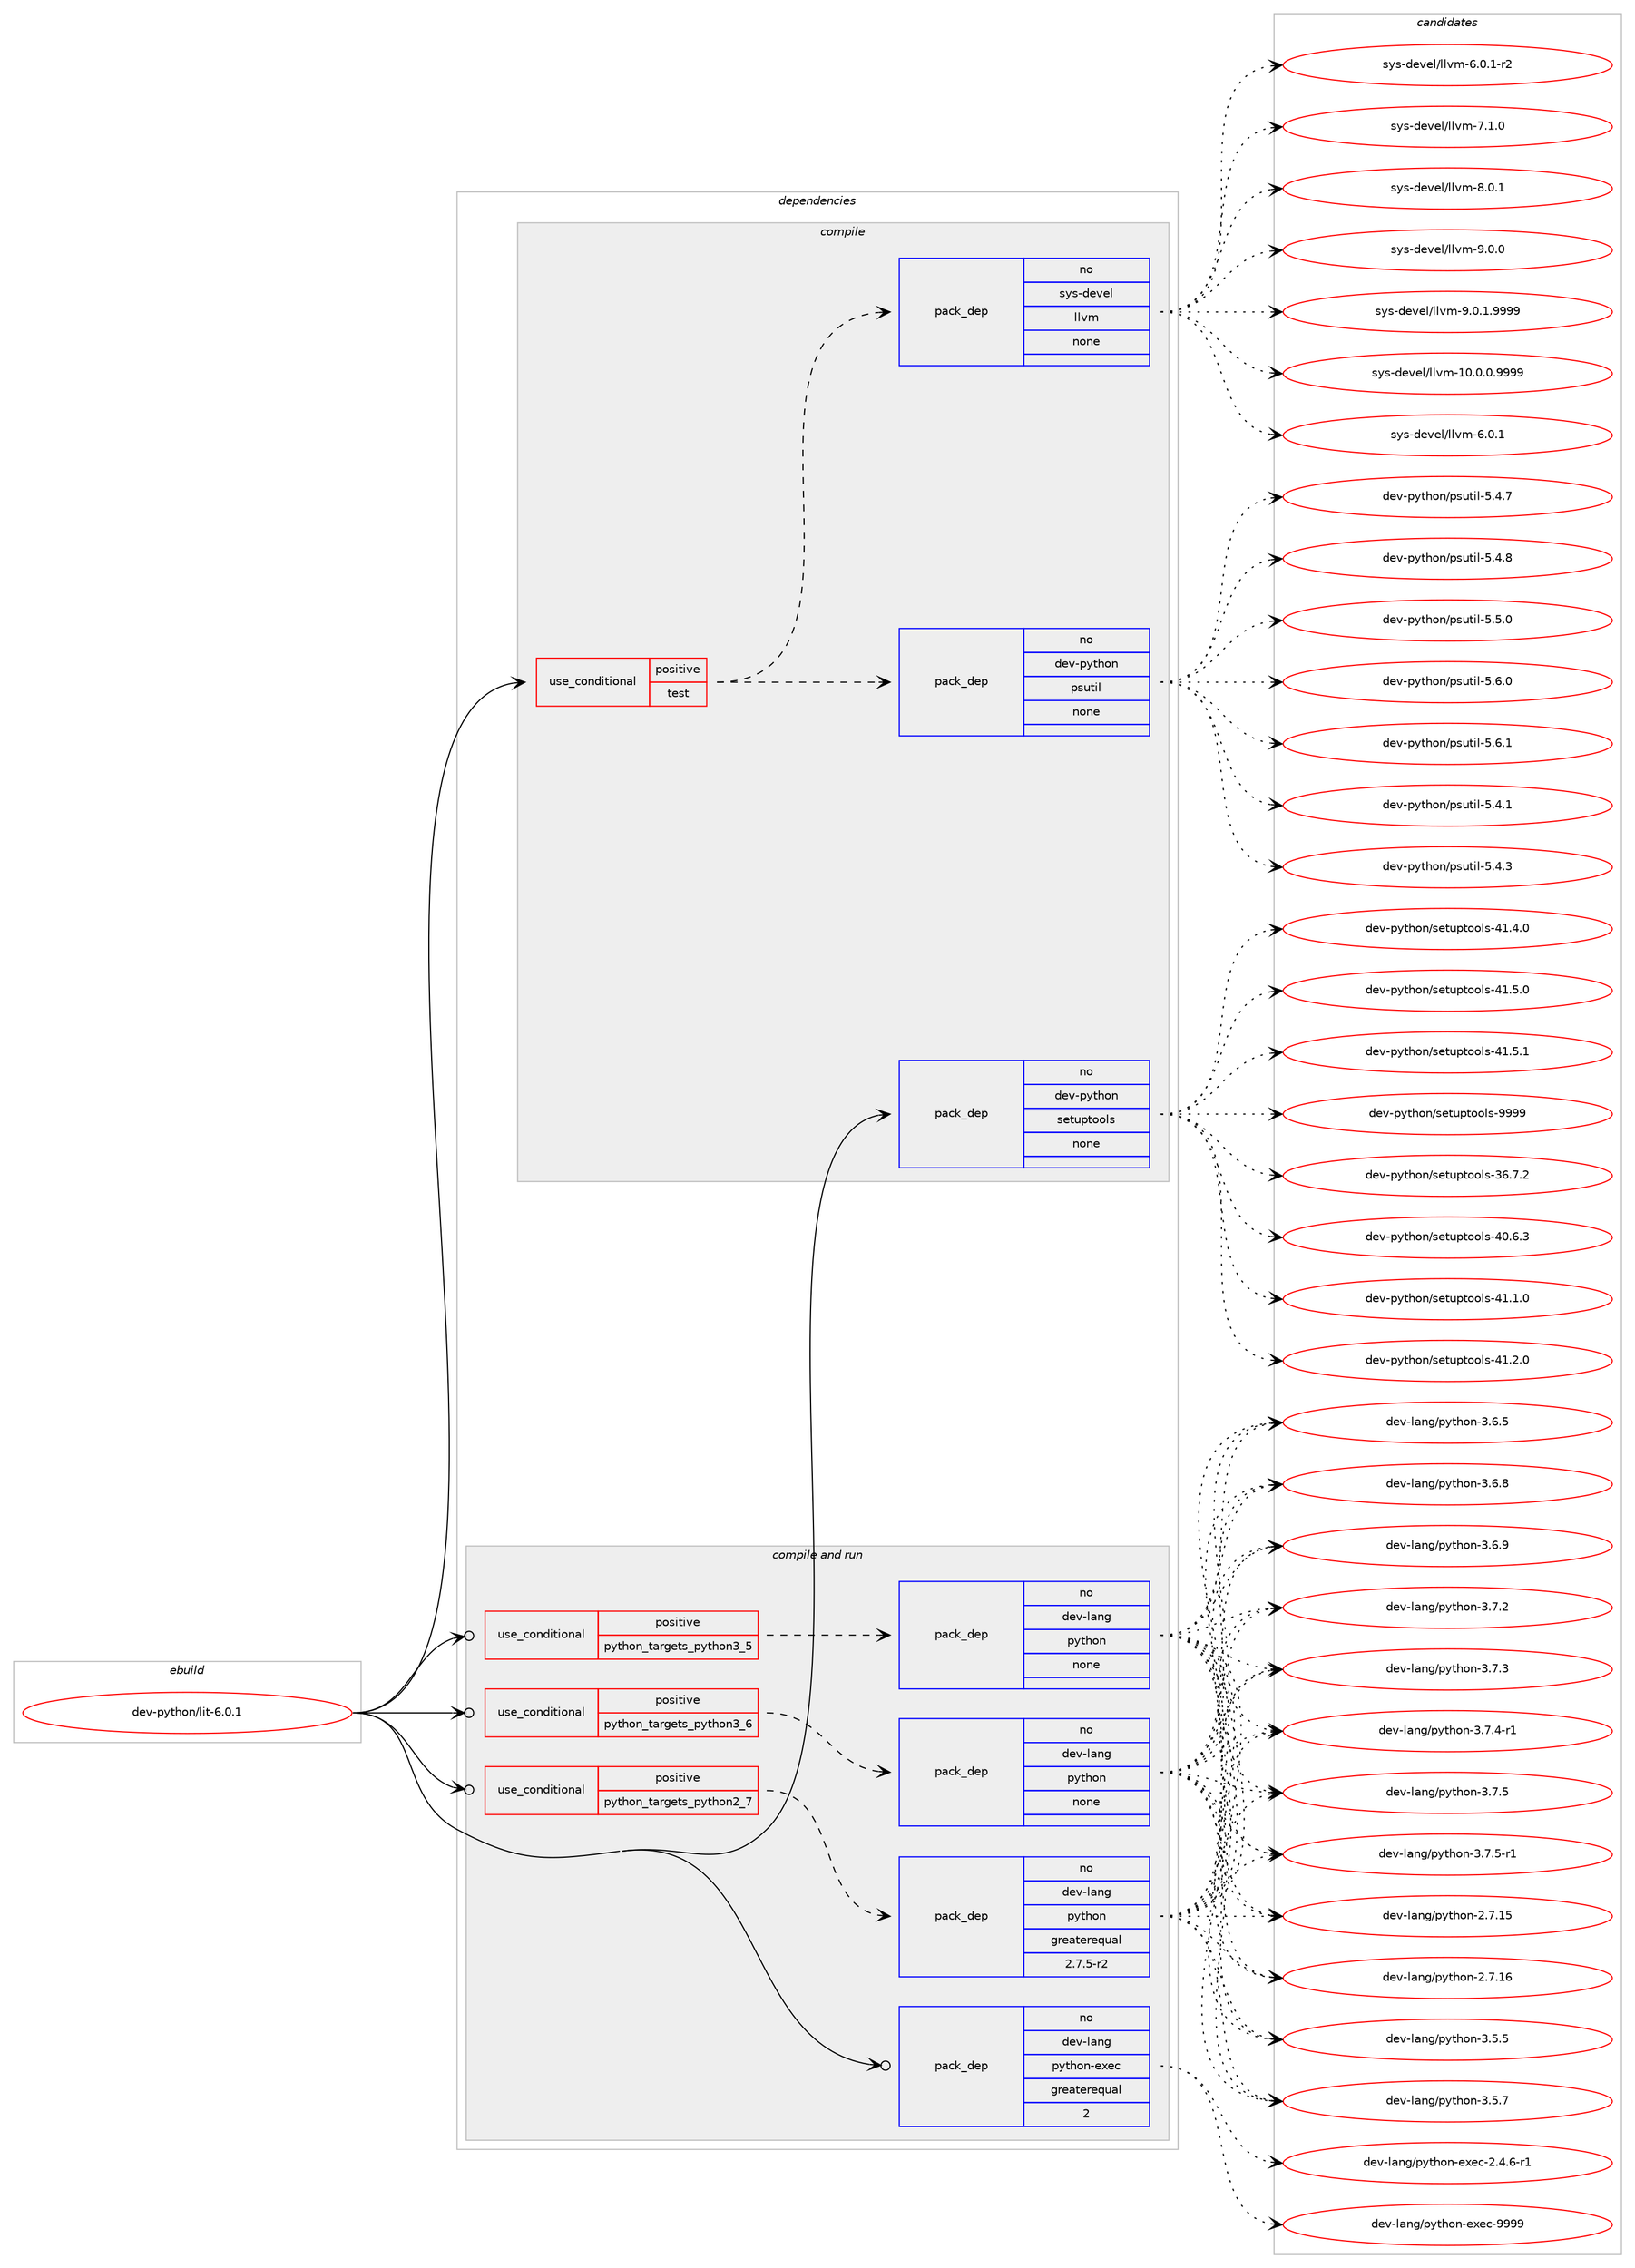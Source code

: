 digraph prolog {

# *************
# Graph options
# *************

newrank=true;
concentrate=true;
compound=true;
graph [rankdir=LR,fontname=Helvetica,fontsize=10,ranksep=1.5];#, ranksep=2.5, nodesep=0.2];
edge  [arrowhead=vee];
node  [fontname=Helvetica,fontsize=10];

# **********
# The ebuild
# **********

subgraph cluster_leftcol {
color=gray;
rank=same;
label=<<i>ebuild</i>>;
id [label="dev-python/lit-6.0.1", color=red, width=4, href="../dev-python/lit-6.0.1.svg"];
}

# ****************
# The dependencies
# ****************

subgraph cluster_midcol {
color=gray;
label=<<i>dependencies</i>>;
subgraph cluster_compile {
fillcolor="#eeeeee";
style=filled;
label=<<i>compile</i>>;
subgraph cond142014 {
dependency613112 [label=<<TABLE BORDER="0" CELLBORDER="1" CELLSPACING="0" CELLPADDING="4"><TR><TD ROWSPAN="3" CELLPADDING="10">use_conditional</TD></TR><TR><TD>positive</TD></TR><TR><TD>test</TD></TR></TABLE>>, shape=none, color=red];
subgraph pack459294 {
dependency613113 [label=<<TABLE BORDER="0" CELLBORDER="1" CELLSPACING="0" CELLPADDING="4" WIDTH="220"><TR><TD ROWSPAN="6" CELLPADDING="30">pack_dep</TD></TR><TR><TD WIDTH="110">no</TD></TR><TR><TD>dev-python</TD></TR><TR><TD>psutil</TD></TR><TR><TD>none</TD></TR><TR><TD></TD></TR></TABLE>>, shape=none, color=blue];
}
dependency613112:e -> dependency613113:w [weight=20,style="dashed",arrowhead="vee"];
subgraph pack459295 {
dependency613114 [label=<<TABLE BORDER="0" CELLBORDER="1" CELLSPACING="0" CELLPADDING="4" WIDTH="220"><TR><TD ROWSPAN="6" CELLPADDING="30">pack_dep</TD></TR><TR><TD WIDTH="110">no</TD></TR><TR><TD>sys-devel</TD></TR><TR><TD>llvm</TD></TR><TR><TD>none</TD></TR><TR><TD></TD></TR></TABLE>>, shape=none, color=blue];
}
dependency613112:e -> dependency613114:w [weight=20,style="dashed",arrowhead="vee"];
}
id:e -> dependency613112:w [weight=20,style="solid",arrowhead="vee"];
subgraph pack459296 {
dependency613115 [label=<<TABLE BORDER="0" CELLBORDER="1" CELLSPACING="0" CELLPADDING="4" WIDTH="220"><TR><TD ROWSPAN="6" CELLPADDING="30">pack_dep</TD></TR><TR><TD WIDTH="110">no</TD></TR><TR><TD>dev-python</TD></TR><TR><TD>setuptools</TD></TR><TR><TD>none</TD></TR><TR><TD></TD></TR></TABLE>>, shape=none, color=blue];
}
id:e -> dependency613115:w [weight=20,style="solid",arrowhead="vee"];
}
subgraph cluster_compileandrun {
fillcolor="#eeeeee";
style=filled;
label=<<i>compile and run</i>>;
subgraph cond142015 {
dependency613116 [label=<<TABLE BORDER="0" CELLBORDER="1" CELLSPACING="0" CELLPADDING="4"><TR><TD ROWSPAN="3" CELLPADDING="10">use_conditional</TD></TR><TR><TD>positive</TD></TR><TR><TD>python_targets_python2_7</TD></TR></TABLE>>, shape=none, color=red];
subgraph pack459297 {
dependency613117 [label=<<TABLE BORDER="0" CELLBORDER="1" CELLSPACING="0" CELLPADDING="4" WIDTH="220"><TR><TD ROWSPAN="6" CELLPADDING="30">pack_dep</TD></TR><TR><TD WIDTH="110">no</TD></TR><TR><TD>dev-lang</TD></TR><TR><TD>python</TD></TR><TR><TD>greaterequal</TD></TR><TR><TD>2.7.5-r2</TD></TR></TABLE>>, shape=none, color=blue];
}
dependency613116:e -> dependency613117:w [weight=20,style="dashed",arrowhead="vee"];
}
id:e -> dependency613116:w [weight=20,style="solid",arrowhead="odotvee"];
subgraph cond142016 {
dependency613118 [label=<<TABLE BORDER="0" CELLBORDER="1" CELLSPACING="0" CELLPADDING="4"><TR><TD ROWSPAN="3" CELLPADDING="10">use_conditional</TD></TR><TR><TD>positive</TD></TR><TR><TD>python_targets_python3_5</TD></TR></TABLE>>, shape=none, color=red];
subgraph pack459298 {
dependency613119 [label=<<TABLE BORDER="0" CELLBORDER="1" CELLSPACING="0" CELLPADDING="4" WIDTH="220"><TR><TD ROWSPAN="6" CELLPADDING="30">pack_dep</TD></TR><TR><TD WIDTH="110">no</TD></TR><TR><TD>dev-lang</TD></TR><TR><TD>python</TD></TR><TR><TD>none</TD></TR><TR><TD></TD></TR></TABLE>>, shape=none, color=blue];
}
dependency613118:e -> dependency613119:w [weight=20,style="dashed",arrowhead="vee"];
}
id:e -> dependency613118:w [weight=20,style="solid",arrowhead="odotvee"];
subgraph cond142017 {
dependency613120 [label=<<TABLE BORDER="0" CELLBORDER="1" CELLSPACING="0" CELLPADDING="4"><TR><TD ROWSPAN="3" CELLPADDING="10">use_conditional</TD></TR><TR><TD>positive</TD></TR><TR><TD>python_targets_python3_6</TD></TR></TABLE>>, shape=none, color=red];
subgraph pack459299 {
dependency613121 [label=<<TABLE BORDER="0" CELLBORDER="1" CELLSPACING="0" CELLPADDING="4" WIDTH="220"><TR><TD ROWSPAN="6" CELLPADDING="30">pack_dep</TD></TR><TR><TD WIDTH="110">no</TD></TR><TR><TD>dev-lang</TD></TR><TR><TD>python</TD></TR><TR><TD>none</TD></TR><TR><TD></TD></TR></TABLE>>, shape=none, color=blue];
}
dependency613120:e -> dependency613121:w [weight=20,style="dashed",arrowhead="vee"];
}
id:e -> dependency613120:w [weight=20,style="solid",arrowhead="odotvee"];
subgraph pack459300 {
dependency613122 [label=<<TABLE BORDER="0" CELLBORDER="1" CELLSPACING="0" CELLPADDING="4" WIDTH="220"><TR><TD ROWSPAN="6" CELLPADDING="30">pack_dep</TD></TR><TR><TD WIDTH="110">no</TD></TR><TR><TD>dev-lang</TD></TR><TR><TD>python-exec</TD></TR><TR><TD>greaterequal</TD></TR><TR><TD>2</TD></TR></TABLE>>, shape=none, color=blue];
}
id:e -> dependency613122:w [weight=20,style="solid",arrowhead="odotvee"];
}
subgraph cluster_run {
fillcolor="#eeeeee";
style=filled;
label=<<i>run</i>>;
}
}

# **************
# The candidates
# **************

subgraph cluster_choices {
rank=same;
color=gray;
label=<<i>candidates</i>>;

subgraph choice459294 {
color=black;
nodesep=1;
choice1001011184511212111610411111047112115117116105108455346524649 [label="dev-python/psutil-5.4.1", color=red, width=4,href="../dev-python/psutil-5.4.1.svg"];
choice1001011184511212111610411111047112115117116105108455346524651 [label="dev-python/psutil-5.4.3", color=red, width=4,href="../dev-python/psutil-5.4.3.svg"];
choice1001011184511212111610411111047112115117116105108455346524655 [label="dev-python/psutil-5.4.7", color=red, width=4,href="../dev-python/psutil-5.4.7.svg"];
choice1001011184511212111610411111047112115117116105108455346524656 [label="dev-python/psutil-5.4.8", color=red, width=4,href="../dev-python/psutil-5.4.8.svg"];
choice1001011184511212111610411111047112115117116105108455346534648 [label="dev-python/psutil-5.5.0", color=red, width=4,href="../dev-python/psutil-5.5.0.svg"];
choice1001011184511212111610411111047112115117116105108455346544648 [label="dev-python/psutil-5.6.0", color=red, width=4,href="../dev-python/psutil-5.6.0.svg"];
choice1001011184511212111610411111047112115117116105108455346544649 [label="dev-python/psutil-5.6.1", color=red, width=4,href="../dev-python/psutil-5.6.1.svg"];
dependency613113:e -> choice1001011184511212111610411111047112115117116105108455346524649:w [style=dotted,weight="100"];
dependency613113:e -> choice1001011184511212111610411111047112115117116105108455346524651:w [style=dotted,weight="100"];
dependency613113:e -> choice1001011184511212111610411111047112115117116105108455346524655:w [style=dotted,weight="100"];
dependency613113:e -> choice1001011184511212111610411111047112115117116105108455346524656:w [style=dotted,weight="100"];
dependency613113:e -> choice1001011184511212111610411111047112115117116105108455346534648:w [style=dotted,weight="100"];
dependency613113:e -> choice1001011184511212111610411111047112115117116105108455346544648:w [style=dotted,weight="100"];
dependency613113:e -> choice1001011184511212111610411111047112115117116105108455346544649:w [style=dotted,weight="100"];
}
subgraph choice459295 {
color=black;
nodesep=1;
choice1151211154510010111810110847108108118109454948464846484657575757 [label="sys-devel/llvm-10.0.0.9999", color=red, width=4,href="../sys-devel/llvm-10.0.0.9999.svg"];
choice1151211154510010111810110847108108118109455446484649 [label="sys-devel/llvm-6.0.1", color=red, width=4,href="../sys-devel/llvm-6.0.1.svg"];
choice11512111545100101118101108471081081181094554464846494511450 [label="sys-devel/llvm-6.0.1-r2", color=red, width=4,href="../sys-devel/llvm-6.0.1-r2.svg"];
choice1151211154510010111810110847108108118109455546494648 [label="sys-devel/llvm-7.1.0", color=red, width=4,href="../sys-devel/llvm-7.1.0.svg"];
choice1151211154510010111810110847108108118109455646484649 [label="sys-devel/llvm-8.0.1", color=red, width=4,href="../sys-devel/llvm-8.0.1.svg"];
choice1151211154510010111810110847108108118109455746484648 [label="sys-devel/llvm-9.0.0", color=red, width=4,href="../sys-devel/llvm-9.0.0.svg"];
choice11512111545100101118101108471081081181094557464846494657575757 [label="sys-devel/llvm-9.0.1.9999", color=red, width=4,href="../sys-devel/llvm-9.0.1.9999.svg"];
dependency613114:e -> choice1151211154510010111810110847108108118109454948464846484657575757:w [style=dotted,weight="100"];
dependency613114:e -> choice1151211154510010111810110847108108118109455446484649:w [style=dotted,weight="100"];
dependency613114:e -> choice11512111545100101118101108471081081181094554464846494511450:w [style=dotted,weight="100"];
dependency613114:e -> choice1151211154510010111810110847108108118109455546494648:w [style=dotted,weight="100"];
dependency613114:e -> choice1151211154510010111810110847108108118109455646484649:w [style=dotted,weight="100"];
dependency613114:e -> choice1151211154510010111810110847108108118109455746484648:w [style=dotted,weight="100"];
dependency613114:e -> choice11512111545100101118101108471081081181094557464846494657575757:w [style=dotted,weight="100"];
}
subgraph choice459296 {
color=black;
nodesep=1;
choice100101118451121211161041111104711510111611711211611111110811545515446554650 [label="dev-python/setuptools-36.7.2", color=red, width=4,href="../dev-python/setuptools-36.7.2.svg"];
choice100101118451121211161041111104711510111611711211611111110811545524846544651 [label="dev-python/setuptools-40.6.3", color=red, width=4,href="../dev-python/setuptools-40.6.3.svg"];
choice100101118451121211161041111104711510111611711211611111110811545524946494648 [label="dev-python/setuptools-41.1.0", color=red, width=4,href="../dev-python/setuptools-41.1.0.svg"];
choice100101118451121211161041111104711510111611711211611111110811545524946504648 [label="dev-python/setuptools-41.2.0", color=red, width=4,href="../dev-python/setuptools-41.2.0.svg"];
choice100101118451121211161041111104711510111611711211611111110811545524946524648 [label="dev-python/setuptools-41.4.0", color=red, width=4,href="../dev-python/setuptools-41.4.0.svg"];
choice100101118451121211161041111104711510111611711211611111110811545524946534648 [label="dev-python/setuptools-41.5.0", color=red, width=4,href="../dev-python/setuptools-41.5.0.svg"];
choice100101118451121211161041111104711510111611711211611111110811545524946534649 [label="dev-python/setuptools-41.5.1", color=red, width=4,href="../dev-python/setuptools-41.5.1.svg"];
choice10010111845112121116104111110471151011161171121161111111081154557575757 [label="dev-python/setuptools-9999", color=red, width=4,href="../dev-python/setuptools-9999.svg"];
dependency613115:e -> choice100101118451121211161041111104711510111611711211611111110811545515446554650:w [style=dotted,weight="100"];
dependency613115:e -> choice100101118451121211161041111104711510111611711211611111110811545524846544651:w [style=dotted,weight="100"];
dependency613115:e -> choice100101118451121211161041111104711510111611711211611111110811545524946494648:w [style=dotted,weight="100"];
dependency613115:e -> choice100101118451121211161041111104711510111611711211611111110811545524946504648:w [style=dotted,weight="100"];
dependency613115:e -> choice100101118451121211161041111104711510111611711211611111110811545524946524648:w [style=dotted,weight="100"];
dependency613115:e -> choice100101118451121211161041111104711510111611711211611111110811545524946534648:w [style=dotted,weight="100"];
dependency613115:e -> choice100101118451121211161041111104711510111611711211611111110811545524946534649:w [style=dotted,weight="100"];
dependency613115:e -> choice10010111845112121116104111110471151011161171121161111111081154557575757:w [style=dotted,weight="100"];
}
subgraph choice459297 {
color=black;
nodesep=1;
choice10010111845108971101034711212111610411111045504655464953 [label="dev-lang/python-2.7.15", color=red, width=4,href="../dev-lang/python-2.7.15.svg"];
choice10010111845108971101034711212111610411111045504655464954 [label="dev-lang/python-2.7.16", color=red, width=4,href="../dev-lang/python-2.7.16.svg"];
choice100101118451089711010347112121116104111110455146534653 [label="dev-lang/python-3.5.5", color=red, width=4,href="../dev-lang/python-3.5.5.svg"];
choice100101118451089711010347112121116104111110455146534655 [label="dev-lang/python-3.5.7", color=red, width=4,href="../dev-lang/python-3.5.7.svg"];
choice100101118451089711010347112121116104111110455146544653 [label="dev-lang/python-3.6.5", color=red, width=4,href="../dev-lang/python-3.6.5.svg"];
choice100101118451089711010347112121116104111110455146544656 [label="dev-lang/python-3.6.8", color=red, width=4,href="../dev-lang/python-3.6.8.svg"];
choice100101118451089711010347112121116104111110455146544657 [label="dev-lang/python-3.6.9", color=red, width=4,href="../dev-lang/python-3.6.9.svg"];
choice100101118451089711010347112121116104111110455146554650 [label="dev-lang/python-3.7.2", color=red, width=4,href="../dev-lang/python-3.7.2.svg"];
choice100101118451089711010347112121116104111110455146554651 [label="dev-lang/python-3.7.3", color=red, width=4,href="../dev-lang/python-3.7.3.svg"];
choice1001011184510897110103471121211161041111104551465546524511449 [label="dev-lang/python-3.7.4-r1", color=red, width=4,href="../dev-lang/python-3.7.4-r1.svg"];
choice100101118451089711010347112121116104111110455146554653 [label="dev-lang/python-3.7.5", color=red, width=4,href="../dev-lang/python-3.7.5.svg"];
choice1001011184510897110103471121211161041111104551465546534511449 [label="dev-lang/python-3.7.5-r1", color=red, width=4,href="../dev-lang/python-3.7.5-r1.svg"];
dependency613117:e -> choice10010111845108971101034711212111610411111045504655464953:w [style=dotted,weight="100"];
dependency613117:e -> choice10010111845108971101034711212111610411111045504655464954:w [style=dotted,weight="100"];
dependency613117:e -> choice100101118451089711010347112121116104111110455146534653:w [style=dotted,weight="100"];
dependency613117:e -> choice100101118451089711010347112121116104111110455146534655:w [style=dotted,weight="100"];
dependency613117:e -> choice100101118451089711010347112121116104111110455146544653:w [style=dotted,weight="100"];
dependency613117:e -> choice100101118451089711010347112121116104111110455146544656:w [style=dotted,weight="100"];
dependency613117:e -> choice100101118451089711010347112121116104111110455146544657:w [style=dotted,weight="100"];
dependency613117:e -> choice100101118451089711010347112121116104111110455146554650:w [style=dotted,weight="100"];
dependency613117:e -> choice100101118451089711010347112121116104111110455146554651:w [style=dotted,weight="100"];
dependency613117:e -> choice1001011184510897110103471121211161041111104551465546524511449:w [style=dotted,weight="100"];
dependency613117:e -> choice100101118451089711010347112121116104111110455146554653:w [style=dotted,weight="100"];
dependency613117:e -> choice1001011184510897110103471121211161041111104551465546534511449:w [style=dotted,weight="100"];
}
subgraph choice459298 {
color=black;
nodesep=1;
choice10010111845108971101034711212111610411111045504655464953 [label="dev-lang/python-2.7.15", color=red, width=4,href="../dev-lang/python-2.7.15.svg"];
choice10010111845108971101034711212111610411111045504655464954 [label="dev-lang/python-2.7.16", color=red, width=4,href="../dev-lang/python-2.7.16.svg"];
choice100101118451089711010347112121116104111110455146534653 [label="dev-lang/python-3.5.5", color=red, width=4,href="../dev-lang/python-3.5.5.svg"];
choice100101118451089711010347112121116104111110455146534655 [label="dev-lang/python-3.5.7", color=red, width=4,href="../dev-lang/python-3.5.7.svg"];
choice100101118451089711010347112121116104111110455146544653 [label="dev-lang/python-3.6.5", color=red, width=4,href="../dev-lang/python-3.6.5.svg"];
choice100101118451089711010347112121116104111110455146544656 [label="dev-lang/python-3.6.8", color=red, width=4,href="../dev-lang/python-3.6.8.svg"];
choice100101118451089711010347112121116104111110455146544657 [label="dev-lang/python-3.6.9", color=red, width=4,href="../dev-lang/python-3.6.9.svg"];
choice100101118451089711010347112121116104111110455146554650 [label="dev-lang/python-3.7.2", color=red, width=4,href="../dev-lang/python-3.7.2.svg"];
choice100101118451089711010347112121116104111110455146554651 [label="dev-lang/python-3.7.3", color=red, width=4,href="../dev-lang/python-3.7.3.svg"];
choice1001011184510897110103471121211161041111104551465546524511449 [label="dev-lang/python-3.7.4-r1", color=red, width=4,href="../dev-lang/python-3.7.4-r1.svg"];
choice100101118451089711010347112121116104111110455146554653 [label="dev-lang/python-3.7.5", color=red, width=4,href="../dev-lang/python-3.7.5.svg"];
choice1001011184510897110103471121211161041111104551465546534511449 [label="dev-lang/python-3.7.5-r1", color=red, width=4,href="../dev-lang/python-3.7.5-r1.svg"];
dependency613119:e -> choice10010111845108971101034711212111610411111045504655464953:w [style=dotted,weight="100"];
dependency613119:e -> choice10010111845108971101034711212111610411111045504655464954:w [style=dotted,weight="100"];
dependency613119:e -> choice100101118451089711010347112121116104111110455146534653:w [style=dotted,weight="100"];
dependency613119:e -> choice100101118451089711010347112121116104111110455146534655:w [style=dotted,weight="100"];
dependency613119:e -> choice100101118451089711010347112121116104111110455146544653:w [style=dotted,weight="100"];
dependency613119:e -> choice100101118451089711010347112121116104111110455146544656:w [style=dotted,weight="100"];
dependency613119:e -> choice100101118451089711010347112121116104111110455146544657:w [style=dotted,weight="100"];
dependency613119:e -> choice100101118451089711010347112121116104111110455146554650:w [style=dotted,weight="100"];
dependency613119:e -> choice100101118451089711010347112121116104111110455146554651:w [style=dotted,weight="100"];
dependency613119:e -> choice1001011184510897110103471121211161041111104551465546524511449:w [style=dotted,weight="100"];
dependency613119:e -> choice100101118451089711010347112121116104111110455146554653:w [style=dotted,weight="100"];
dependency613119:e -> choice1001011184510897110103471121211161041111104551465546534511449:w [style=dotted,weight="100"];
}
subgraph choice459299 {
color=black;
nodesep=1;
choice10010111845108971101034711212111610411111045504655464953 [label="dev-lang/python-2.7.15", color=red, width=4,href="../dev-lang/python-2.7.15.svg"];
choice10010111845108971101034711212111610411111045504655464954 [label="dev-lang/python-2.7.16", color=red, width=4,href="../dev-lang/python-2.7.16.svg"];
choice100101118451089711010347112121116104111110455146534653 [label="dev-lang/python-3.5.5", color=red, width=4,href="../dev-lang/python-3.5.5.svg"];
choice100101118451089711010347112121116104111110455146534655 [label="dev-lang/python-3.5.7", color=red, width=4,href="../dev-lang/python-3.5.7.svg"];
choice100101118451089711010347112121116104111110455146544653 [label="dev-lang/python-3.6.5", color=red, width=4,href="../dev-lang/python-3.6.5.svg"];
choice100101118451089711010347112121116104111110455146544656 [label="dev-lang/python-3.6.8", color=red, width=4,href="../dev-lang/python-3.6.8.svg"];
choice100101118451089711010347112121116104111110455146544657 [label="dev-lang/python-3.6.9", color=red, width=4,href="../dev-lang/python-3.6.9.svg"];
choice100101118451089711010347112121116104111110455146554650 [label="dev-lang/python-3.7.2", color=red, width=4,href="../dev-lang/python-3.7.2.svg"];
choice100101118451089711010347112121116104111110455146554651 [label="dev-lang/python-3.7.3", color=red, width=4,href="../dev-lang/python-3.7.3.svg"];
choice1001011184510897110103471121211161041111104551465546524511449 [label="dev-lang/python-3.7.4-r1", color=red, width=4,href="../dev-lang/python-3.7.4-r1.svg"];
choice100101118451089711010347112121116104111110455146554653 [label="dev-lang/python-3.7.5", color=red, width=4,href="../dev-lang/python-3.7.5.svg"];
choice1001011184510897110103471121211161041111104551465546534511449 [label="dev-lang/python-3.7.5-r1", color=red, width=4,href="../dev-lang/python-3.7.5-r1.svg"];
dependency613121:e -> choice10010111845108971101034711212111610411111045504655464953:w [style=dotted,weight="100"];
dependency613121:e -> choice10010111845108971101034711212111610411111045504655464954:w [style=dotted,weight="100"];
dependency613121:e -> choice100101118451089711010347112121116104111110455146534653:w [style=dotted,weight="100"];
dependency613121:e -> choice100101118451089711010347112121116104111110455146534655:w [style=dotted,weight="100"];
dependency613121:e -> choice100101118451089711010347112121116104111110455146544653:w [style=dotted,weight="100"];
dependency613121:e -> choice100101118451089711010347112121116104111110455146544656:w [style=dotted,weight="100"];
dependency613121:e -> choice100101118451089711010347112121116104111110455146544657:w [style=dotted,weight="100"];
dependency613121:e -> choice100101118451089711010347112121116104111110455146554650:w [style=dotted,weight="100"];
dependency613121:e -> choice100101118451089711010347112121116104111110455146554651:w [style=dotted,weight="100"];
dependency613121:e -> choice1001011184510897110103471121211161041111104551465546524511449:w [style=dotted,weight="100"];
dependency613121:e -> choice100101118451089711010347112121116104111110455146554653:w [style=dotted,weight="100"];
dependency613121:e -> choice1001011184510897110103471121211161041111104551465546534511449:w [style=dotted,weight="100"];
}
subgraph choice459300 {
color=black;
nodesep=1;
choice10010111845108971101034711212111610411111045101120101994550465246544511449 [label="dev-lang/python-exec-2.4.6-r1", color=red, width=4,href="../dev-lang/python-exec-2.4.6-r1.svg"];
choice10010111845108971101034711212111610411111045101120101994557575757 [label="dev-lang/python-exec-9999", color=red, width=4,href="../dev-lang/python-exec-9999.svg"];
dependency613122:e -> choice10010111845108971101034711212111610411111045101120101994550465246544511449:w [style=dotted,weight="100"];
dependency613122:e -> choice10010111845108971101034711212111610411111045101120101994557575757:w [style=dotted,weight="100"];
}
}

}

